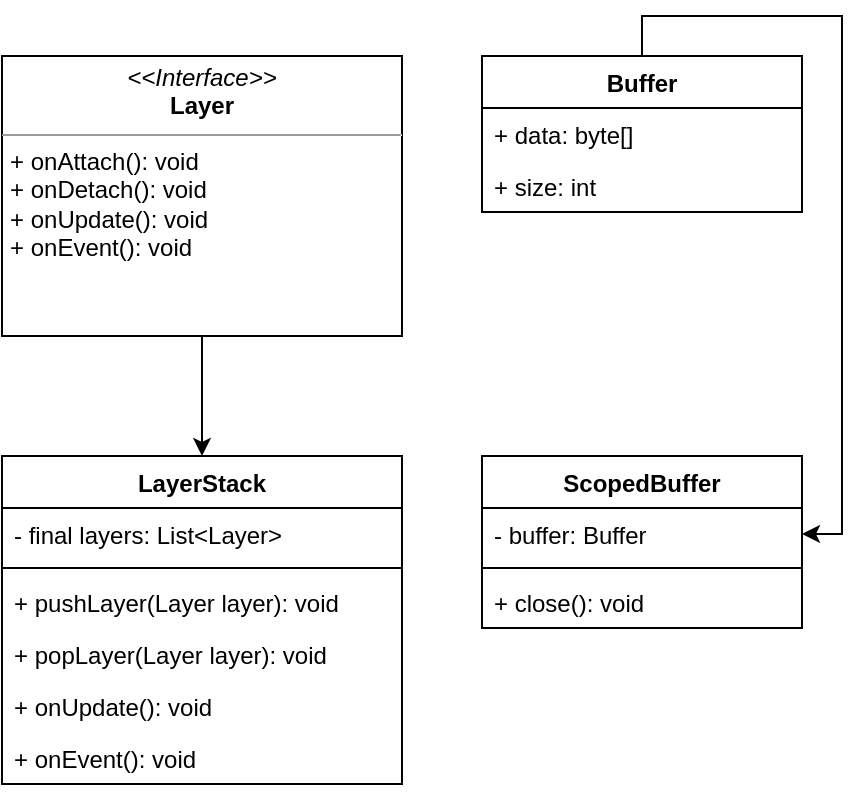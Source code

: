 <mxfile version="22.1.2" type="device">
  <diagram name="Page-1" id="Fm0L_ErXun3ehYrtL7dO">
    <mxGraphModel dx="474" dy="762" grid="1" gridSize="10" guides="1" tooltips="1" connect="1" arrows="1" fold="1" page="1" pageScale="1" pageWidth="850" pageHeight="1100" math="0" shadow="0">
      <root>
        <mxCell id="0" />
        <mxCell id="1" parent="0" />
        <mxCell id="XusHui0NykKMPWa3Wbu0-9" style="edgeStyle=orthogonalEdgeStyle;rounded=0;orthogonalLoop=1;jettySize=auto;html=1;exitX=0.5;exitY=1;exitDx=0;exitDy=0;" edge="1" parent="1" source="XusHui0NykKMPWa3Wbu0-1" target="XusHui0NykKMPWa3Wbu0-2">
          <mxGeometry relative="1" as="geometry" />
        </mxCell>
        <mxCell id="XusHui0NykKMPWa3Wbu0-1" value="&lt;p style=&quot;margin:0px;margin-top:4px;text-align:center;&quot;&gt;&lt;i&gt;&amp;lt;&amp;lt;Interface&amp;gt;&amp;gt;&lt;/i&gt;&lt;br&gt;&lt;b&gt;Layer&lt;/b&gt;&lt;/p&gt;&lt;hr size=&quot;1&quot;&gt;&lt;p style=&quot;margin:0px;margin-left:4px;&quot;&gt;+ onAttach(): void&lt;/p&gt;&lt;p style=&quot;margin:0px;margin-left:4px;&quot;&gt;+ onDetach(): void&lt;/p&gt;&lt;p style=&quot;margin:0px;margin-left:4px;&quot;&gt;+ onUpdate(): void&lt;/p&gt;&lt;p style=&quot;margin:0px;margin-left:4px;&quot;&gt;+ onEvent(): void&lt;/p&gt;" style="verticalAlign=top;align=left;overflow=fill;fontSize=12;fontFamily=Helvetica;html=1;whiteSpace=wrap;" vertex="1" parent="1">
          <mxGeometry x="40" y="120" width="200" height="140" as="geometry" />
        </mxCell>
        <mxCell id="XusHui0NykKMPWa3Wbu0-2" value="LayerStack" style="swimlane;fontStyle=1;align=center;verticalAlign=top;childLayout=stackLayout;horizontal=1;startSize=26;horizontalStack=0;resizeParent=1;resizeParentMax=0;resizeLast=0;collapsible=1;marginBottom=0;whiteSpace=wrap;html=1;" vertex="1" parent="1">
          <mxGeometry x="40" y="320" width="200" height="164" as="geometry" />
        </mxCell>
        <mxCell id="XusHui0NykKMPWa3Wbu0-3" value="- final layers: List&amp;lt;Layer&amp;gt;" style="text;strokeColor=none;fillColor=none;align=left;verticalAlign=top;spacingLeft=4;spacingRight=4;overflow=hidden;rotatable=0;points=[[0,0.5],[1,0.5]];portConstraint=eastwest;whiteSpace=wrap;html=1;" vertex="1" parent="XusHui0NykKMPWa3Wbu0-2">
          <mxGeometry y="26" width="200" height="26" as="geometry" />
        </mxCell>
        <mxCell id="XusHui0NykKMPWa3Wbu0-4" value="" style="line;strokeWidth=1;fillColor=none;align=left;verticalAlign=middle;spacingTop=-1;spacingLeft=3;spacingRight=3;rotatable=0;labelPosition=right;points=[];portConstraint=eastwest;strokeColor=inherit;" vertex="1" parent="XusHui0NykKMPWa3Wbu0-2">
          <mxGeometry y="52" width="200" height="8" as="geometry" />
        </mxCell>
        <mxCell id="XusHui0NykKMPWa3Wbu0-5" value="+ pushLayer(Layer layer): void" style="text;strokeColor=none;fillColor=none;align=left;verticalAlign=top;spacingLeft=4;spacingRight=4;overflow=hidden;rotatable=0;points=[[0,0.5],[1,0.5]];portConstraint=eastwest;whiteSpace=wrap;html=1;" vertex="1" parent="XusHui0NykKMPWa3Wbu0-2">
          <mxGeometry y="60" width="200" height="26" as="geometry" />
        </mxCell>
        <mxCell id="XusHui0NykKMPWa3Wbu0-6" value="+ popLayer(Layer layer): void" style="text;strokeColor=none;fillColor=none;align=left;verticalAlign=top;spacingLeft=4;spacingRight=4;overflow=hidden;rotatable=0;points=[[0,0.5],[1,0.5]];portConstraint=eastwest;whiteSpace=wrap;html=1;" vertex="1" parent="XusHui0NykKMPWa3Wbu0-2">
          <mxGeometry y="86" width="200" height="26" as="geometry" />
        </mxCell>
        <mxCell id="XusHui0NykKMPWa3Wbu0-7" value="+ onUpdate(): void" style="text;strokeColor=none;fillColor=none;align=left;verticalAlign=top;spacingLeft=4;spacingRight=4;overflow=hidden;rotatable=0;points=[[0,0.5],[1,0.5]];portConstraint=eastwest;whiteSpace=wrap;html=1;" vertex="1" parent="XusHui0NykKMPWa3Wbu0-2">
          <mxGeometry y="112" width="200" height="26" as="geometry" />
        </mxCell>
        <mxCell id="XusHui0NykKMPWa3Wbu0-8" value="+ onEvent(): void" style="text;strokeColor=none;fillColor=none;align=left;verticalAlign=top;spacingLeft=4;spacingRight=4;overflow=hidden;rotatable=0;points=[[0,0.5],[1,0.5]];portConstraint=eastwest;whiteSpace=wrap;html=1;" vertex="1" parent="XusHui0NykKMPWa3Wbu0-2">
          <mxGeometry y="138" width="200" height="26" as="geometry" />
        </mxCell>
        <mxCell id="XusHui0NykKMPWa3Wbu0-19" style="edgeStyle=orthogonalEdgeStyle;rounded=0;orthogonalLoop=1;jettySize=auto;html=1;exitX=0.5;exitY=0;exitDx=0;exitDy=0;entryX=1;entryY=0.5;entryDx=0;entryDy=0;" edge="1" parent="1" source="XusHui0NykKMPWa3Wbu0-10" target="XusHui0NykKMPWa3Wbu0-16">
          <mxGeometry relative="1" as="geometry" />
        </mxCell>
        <mxCell id="XusHui0NykKMPWa3Wbu0-10" value="Buffer" style="swimlane;fontStyle=1;align=center;verticalAlign=top;childLayout=stackLayout;horizontal=1;startSize=26;horizontalStack=0;resizeParent=1;resizeParentMax=0;resizeLast=0;collapsible=1;marginBottom=0;whiteSpace=wrap;html=1;" vertex="1" parent="1">
          <mxGeometry x="280" y="120" width="160" height="78" as="geometry" />
        </mxCell>
        <mxCell id="XusHui0NykKMPWa3Wbu0-11" value="+ data: byte[]" style="text;strokeColor=none;fillColor=none;align=left;verticalAlign=top;spacingLeft=4;spacingRight=4;overflow=hidden;rotatable=0;points=[[0,0.5],[1,0.5]];portConstraint=eastwest;whiteSpace=wrap;html=1;" vertex="1" parent="XusHui0NykKMPWa3Wbu0-10">
          <mxGeometry y="26" width="160" height="26" as="geometry" />
        </mxCell>
        <mxCell id="XusHui0NykKMPWa3Wbu0-14" value="+ size: int" style="text;strokeColor=none;fillColor=none;align=left;verticalAlign=top;spacingLeft=4;spacingRight=4;overflow=hidden;rotatable=0;points=[[0,0.5],[1,0.5]];portConstraint=eastwest;whiteSpace=wrap;html=1;" vertex="1" parent="XusHui0NykKMPWa3Wbu0-10">
          <mxGeometry y="52" width="160" height="26" as="geometry" />
        </mxCell>
        <mxCell id="XusHui0NykKMPWa3Wbu0-15" value="ScopedBuffer" style="swimlane;fontStyle=1;align=center;verticalAlign=top;childLayout=stackLayout;horizontal=1;startSize=26;horizontalStack=0;resizeParent=1;resizeParentMax=0;resizeLast=0;collapsible=1;marginBottom=0;whiteSpace=wrap;html=1;" vertex="1" parent="1">
          <mxGeometry x="280" y="320" width="160" height="86" as="geometry" />
        </mxCell>
        <mxCell id="XusHui0NykKMPWa3Wbu0-16" value="- buffer: Buffer" style="text;strokeColor=none;fillColor=none;align=left;verticalAlign=top;spacingLeft=4;spacingRight=4;overflow=hidden;rotatable=0;points=[[0,0.5],[1,0.5]];portConstraint=eastwest;whiteSpace=wrap;html=1;" vertex="1" parent="XusHui0NykKMPWa3Wbu0-15">
          <mxGeometry y="26" width="160" height="26" as="geometry" />
        </mxCell>
        <mxCell id="XusHui0NykKMPWa3Wbu0-17" value="" style="line;strokeWidth=1;fillColor=none;align=left;verticalAlign=middle;spacingTop=-1;spacingLeft=3;spacingRight=3;rotatable=0;labelPosition=right;points=[];portConstraint=eastwest;strokeColor=inherit;" vertex="1" parent="XusHui0NykKMPWa3Wbu0-15">
          <mxGeometry y="52" width="160" height="8" as="geometry" />
        </mxCell>
        <mxCell id="XusHui0NykKMPWa3Wbu0-18" value="+ close(): void" style="text;strokeColor=none;fillColor=none;align=left;verticalAlign=top;spacingLeft=4;spacingRight=4;overflow=hidden;rotatable=0;points=[[0,0.5],[1,0.5]];portConstraint=eastwest;whiteSpace=wrap;html=1;" vertex="1" parent="XusHui0NykKMPWa3Wbu0-15">
          <mxGeometry y="60" width="160" height="26" as="geometry" />
        </mxCell>
      </root>
    </mxGraphModel>
  </diagram>
</mxfile>
